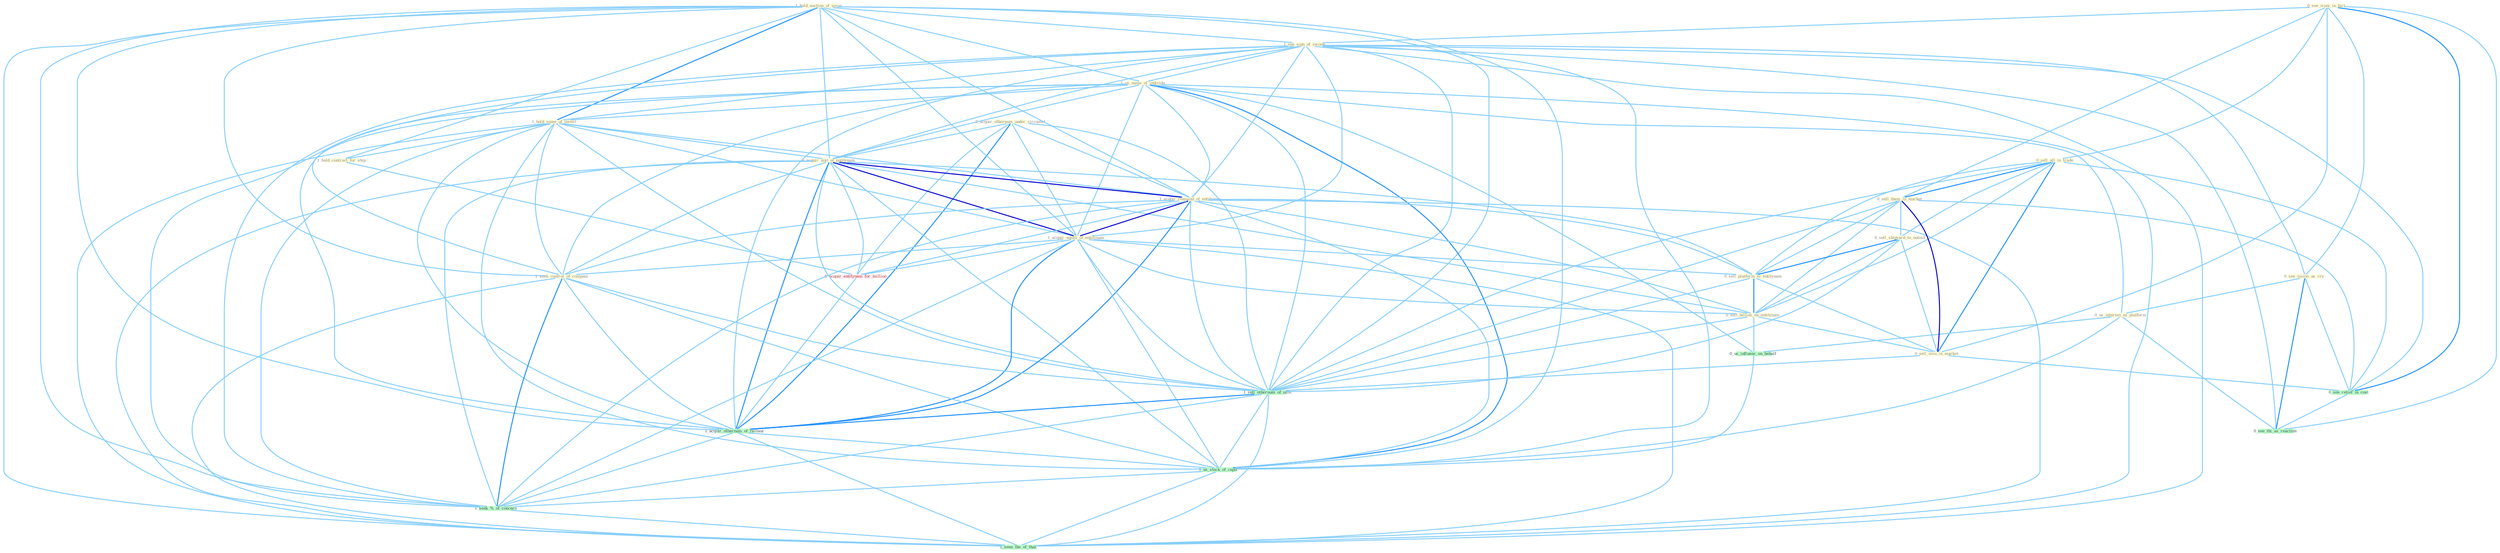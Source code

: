 Graph G{ 
    node
    [shape=polygon,style=filled,width=.5,height=.06,color="#BDFCC9",fixedsize=true,fontsize=4,
    fontcolor="#2f4f4f"];
    {node
    [color="#ffffe0", fontcolor="#8b7d6b"] "0_acquir_othernum_under_circumst " "1_hold_auction_of_secur " "0_see_ironi_in_fact " "1_see_sign_of_swoon " "0_see_vision_as_cry " "0_sell_all_in_trade " "1_us_name_of_individu " "1_hold_some_of_invest " "1_acquir_unit_of_entitynam " "1_acquir_remaind_of_entitynam " "0_us_interest_as_platform " "1_acquir_equiti_of_entitynam " "0_sell_them_in_market " "1_seek_control_of_compani " "0_sell_shipyard_to_outsid " "0_sell_platform_to_entitynam " "0_sell_billion_on_entitynam " "1_hold_contract_for_ship " "0_sell_issu_in_market "}
{node [color="#fff0f5", fontcolor="#b22222"] "0_acquir_entitynam_for_million "}
edge [color="#B0E2FF"];

	"0_acquir_othernum_under_circumst " -- "1_acquir_unit_of_entitynam " [w="1", color="#87cefa" ];
	"0_acquir_othernum_under_circumst " -- "1_acquir_remaind_of_entitynam " [w="1", color="#87cefa" ];
	"0_acquir_othernum_under_circumst " -- "1_acquir_equiti_of_entitynam " [w="1", color="#87cefa" ];
	"0_acquir_othernum_under_circumst " -- "0_acquir_entitynam_for_million " [w="1", color="#87cefa" ];
	"0_acquir_othernum_under_circumst " -- "1_sell_othernum_of_offic " [w="1", color="#87cefa" ];
	"0_acquir_othernum_under_circumst " -- "1_acquir_othernum_of_restaur " [w="2", color="#1e90ff" , len=0.8];
	"1_hold_auction_of_secur " -- "1_see_sign_of_swoon " [w="1", color="#87cefa" ];
	"1_hold_auction_of_secur " -- "1_us_name_of_individu " [w="1", color="#87cefa" ];
	"1_hold_auction_of_secur " -- "1_hold_some_of_invest " [w="2", color="#1e90ff" , len=0.8];
	"1_hold_auction_of_secur " -- "1_acquir_unit_of_entitynam " [w="1", color="#87cefa" ];
	"1_hold_auction_of_secur " -- "1_acquir_remaind_of_entitynam " [w="1", color="#87cefa" ];
	"1_hold_auction_of_secur " -- "1_acquir_equiti_of_entitynam " [w="1", color="#87cefa" ];
	"1_hold_auction_of_secur " -- "1_seek_control_of_compani " [w="1", color="#87cefa" ];
	"1_hold_auction_of_secur " -- "1_hold_contract_for_ship " [w="1", color="#87cefa" ];
	"1_hold_auction_of_secur " -- "1_sell_othernum_of_offic " [w="1", color="#87cefa" ];
	"1_hold_auction_of_secur " -- "1_acquir_othernum_of_restaur " [w="1", color="#87cefa" ];
	"1_hold_auction_of_secur " -- "1_us_stock_of_capit " [w="1", color="#87cefa" ];
	"1_hold_auction_of_secur " -- "1_seek_%_of_concern " [w="1", color="#87cefa" ];
	"1_hold_auction_of_secur " -- "1_seen_the_of_that " [w="1", color="#87cefa" ];
	"0_see_ironi_in_fact " -- "1_see_sign_of_swoon " [w="1", color="#87cefa" ];
	"0_see_ironi_in_fact " -- "0_see_vision_as_cry " [w="1", color="#87cefa" ];
	"0_see_ironi_in_fact " -- "0_sell_all_in_trade " [w="1", color="#87cefa" ];
	"0_see_ironi_in_fact " -- "0_sell_them_in_market " [w="1", color="#87cefa" ];
	"0_see_ironi_in_fact " -- "0_sell_issu_in_market " [w="1", color="#87cefa" ];
	"0_see_ironi_in_fact " -- "0_see_relief_in_cost " [w="2", color="#1e90ff" , len=0.8];
	"0_see_ironi_in_fact " -- "0_see_thi_as_reaction " [w="1", color="#87cefa" ];
	"1_see_sign_of_swoon " -- "0_see_vision_as_cry " [w="1", color="#87cefa" ];
	"1_see_sign_of_swoon " -- "1_us_name_of_individu " [w="1", color="#87cefa" ];
	"1_see_sign_of_swoon " -- "1_hold_some_of_invest " [w="1", color="#87cefa" ];
	"1_see_sign_of_swoon " -- "1_acquir_unit_of_entitynam " [w="1", color="#87cefa" ];
	"1_see_sign_of_swoon " -- "1_acquir_remaind_of_entitynam " [w="1", color="#87cefa" ];
	"1_see_sign_of_swoon " -- "1_acquir_equiti_of_entitynam " [w="1", color="#87cefa" ];
	"1_see_sign_of_swoon " -- "1_seek_control_of_compani " [w="1", color="#87cefa" ];
	"1_see_sign_of_swoon " -- "1_sell_othernum_of_offic " [w="1", color="#87cefa" ];
	"1_see_sign_of_swoon " -- "0_see_relief_in_cost " [w="1", color="#87cefa" ];
	"1_see_sign_of_swoon " -- "0_see_thi_as_reaction " [w="1", color="#87cefa" ];
	"1_see_sign_of_swoon " -- "1_acquir_othernum_of_restaur " [w="1", color="#87cefa" ];
	"1_see_sign_of_swoon " -- "1_us_stock_of_capit " [w="1", color="#87cefa" ];
	"1_see_sign_of_swoon " -- "1_seek_%_of_concern " [w="1", color="#87cefa" ];
	"1_see_sign_of_swoon " -- "1_seen_the_of_that " [w="1", color="#87cefa" ];
	"0_see_vision_as_cry " -- "0_us_interest_as_platform " [w="1", color="#87cefa" ];
	"0_see_vision_as_cry " -- "0_see_relief_in_cost " [w="1", color="#87cefa" ];
	"0_see_vision_as_cry " -- "0_see_thi_as_reaction " [w="2", color="#1e90ff" , len=0.8];
	"0_sell_all_in_trade " -- "0_sell_them_in_market " [w="2", color="#1e90ff" , len=0.8];
	"0_sell_all_in_trade " -- "0_sell_shipyard_to_outsid " [w="1", color="#87cefa" ];
	"0_sell_all_in_trade " -- "0_sell_platform_to_entitynam " [w="1", color="#87cefa" ];
	"0_sell_all_in_trade " -- "0_sell_billion_on_entitynam " [w="1", color="#87cefa" ];
	"0_sell_all_in_trade " -- "0_sell_issu_in_market " [w="2", color="#1e90ff" , len=0.8];
	"0_sell_all_in_trade " -- "1_sell_othernum_of_offic " [w="1", color="#87cefa" ];
	"0_sell_all_in_trade " -- "0_see_relief_in_cost " [w="1", color="#87cefa" ];
	"1_us_name_of_individu " -- "1_hold_some_of_invest " [w="1", color="#87cefa" ];
	"1_us_name_of_individu " -- "1_acquir_unit_of_entitynam " [w="1", color="#87cefa" ];
	"1_us_name_of_individu " -- "1_acquir_remaind_of_entitynam " [w="1", color="#87cefa" ];
	"1_us_name_of_individu " -- "0_us_interest_as_platform " [w="1", color="#87cefa" ];
	"1_us_name_of_individu " -- "1_acquir_equiti_of_entitynam " [w="1", color="#87cefa" ];
	"1_us_name_of_individu " -- "1_seek_control_of_compani " [w="1", color="#87cefa" ];
	"1_us_name_of_individu " -- "1_sell_othernum_of_offic " [w="1", color="#87cefa" ];
	"1_us_name_of_individu " -- "0_us_influenc_on_behalf " [w="1", color="#87cefa" ];
	"1_us_name_of_individu " -- "1_acquir_othernum_of_restaur " [w="1", color="#87cefa" ];
	"1_us_name_of_individu " -- "1_us_stock_of_capit " [w="2", color="#1e90ff" , len=0.8];
	"1_us_name_of_individu " -- "1_seek_%_of_concern " [w="1", color="#87cefa" ];
	"1_us_name_of_individu " -- "1_seen_the_of_that " [w="1", color="#87cefa" ];
	"1_hold_some_of_invest " -- "1_acquir_unit_of_entitynam " [w="1", color="#87cefa" ];
	"1_hold_some_of_invest " -- "1_acquir_remaind_of_entitynam " [w="1", color="#87cefa" ];
	"1_hold_some_of_invest " -- "1_acquir_equiti_of_entitynam " [w="1", color="#87cefa" ];
	"1_hold_some_of_invest " -- "1_seek_control_of_compani " [w="1", color="#87cefa" ];
	"1_hold_some_of_invest " -- "1_hold_contract_for_ship " [w="1", color="#87cefa" ];
	"1_hold_some_of_invest " -- "1_sell_othernum_of_offic " [w="1", color="#87cefa" ];
	"1_hold_some_of_invest " -- "1_acquir_othernum_of_restaur " [w="1", color="#87cefa" ];
	"1_hold_some_of_invest " -- "1_us_stock_of_capit " [w="1", color="#87cefa" ];
	"1_hold_some_of_invest " -- "1_seek_%_of_concern " [w="1", color="#87cefa" ];
	"1_hold_some_of_invest " -- "1_seen_the_of_that " [w="1", color="#87cefa" ];
	"1_acquir_unit_of_entitynam " -- "1_acquir_remaind_of_entitynam " [w="3", color="#0000cd" , len=0.6];
	"1_acquir_unit_of_entitynam " -- "1_acquir_equiti_of_entitynam " [w="3", color="#0000cd" , len=0.6];
	"1_acquir_unit_of_entitynam " -- "1_seek_control_of_compani " [w="1", color="#87cefa" ];
	"1_acquir_unit_of_entitynam " -- "0_sell_platform_to_entitynam " [w="1", color="#87cefa" ];
	"1_acquir_unit_of_entitynam " -- "0_sell_billion_on_entitynam " [w="1", color="#87cefa" ];
	"1_acquir_unit_of_entitynam " -- "0_acquir_entitynam_for_million " [w="1", color="#87cefa" ];
	"1_acquir_unit_of_entitynam " -- "1_sell_othernum_of_offic " [w="1", color="#87cefa" ];
	"1_acquir_unit_of_entitynam " -- "1_acquir_othernum_of_restaur " [w="2", color="#1e90ff" , len=0.8];
	"1_acquir_unit_of_entitynam " -- "1_us_stock_of_capit " [w="1", color="#87cefa" ];
	"1_acquir_unit_of_entitynam " -- "1_seek_%_of_concern " [w="1", color="#87cefa" ];
	"1_acquir_unit_of_entitynam " -- "1_seen_the_of_that " [w="1", color="#87cefa" ];
	"1_acquir_remaind_of_entitynam " -- "1_acquir_equiti_of_entitynam " [w="3", color="#0000cd" , len=0.6];
	"1_acquir_remaind_of_entitynam " -- "1_seek_control_of_compani " [w="1", color="#87cefa" ];
	"1_acquir_remaind_of_entitynam " -- "0_sell_platform_to_entitynam " [w="1", color="#87cefa" ];
	"1_acquir_remaind_of_entitynam " -- "0_sell_billion_on_entitynam " [w="1", color="#87cefa" ];
	"1_acquir_remaind_of_entitynam " -- "0_acquir_entitynam_for_million " [w="1", color="#87cefa" ];
	"1_acquir_remaind_of_entitynam " -- "1_sell_othernum_of_offic " [w="1", color="#87cefa" ];
	"1_acquir_remaind_of_entitynam " -- "1_acquir_othernum_of_restaur " [w="2", color="#1e90ff" , len=0.8];
	"1_acquir_remaind_of_entitynam " -- "1_us_stock_of_capit " [w="1", color="#87cefa" ];
	"1_acquir_remaind_of_entitynam " -- "1_seek_%_of_concern " [w="1", color="#87cefa" ];
	"1_acquir_remaind_of_entitynam " -- "1_seen_the_of_that " [w="1", color="#87cefa" ];
	"0_us_interest_as_platform " -- "0_us_influenc_on_behalf " [w="1", color="#87cefa" ];
	"0_us_interest_as_platform " -- "0_see_thi_as_reaction " [w="1", color="#87cefa" ];
	"0_us_interest_as_platform " -- "1_us_stock_of_capit " [w="1", color="#87cefa" ];
	"1_acquir_equiti_of_entitynam " -- "1_seek_control_of_compani " [w="1", color="#87cefa" ];
	"1_acquir_equiti_of_entitynam " -- "0_sell_platform_to_entitynam " [w="1", color="#87cefa" ];
	"1_acquir_equiti_of_entitynam " -- "0_sell_billion_on_entitynam " [w="1", color="#87cefa" ];
	"1_acquir_equiti_of_entitynam " -- "0_acquir_entitynam_for_million " [w="1", color="#87cefa" ];
	"1_acquir_equiti_of_entitynam " -- "1_sell_othernum_of_offic " [w="1", color="#87cefa" ];
	"1_acquir_equiti_of_entitynam " -- "1_acquir_othernum_of_restaur " [w="2", color="#1e90ff" , len=0.8];
	"1_acquir_equiti_of_entitynam " -- "1_us_stock_of_capit " [w="1", color="#87cefa" ];
	"1_acquir_equiti_of_entitynam " -- "1_seek_%_of_concern " [w="1", color="#87cefa" ];
	"1_acquir_equiti_of_entitynam " -- "1_seen_the_of_that " [w="1", color="#87cefa" ];
	"0_sell_them_in_market " -- "0_sell_shipyard_to_outsid " [w="1", color="#87cefa" ];
	"0_sell_them_in_market " -- "0_sell_platform_to_entitynam " [w="1", color="#87cefa" ];
	"0_sell_them_in_market " -- "0_sell_billion_on_entitynam " [w="1", color="#87cefa" ];
	"0_sell_them_in_market " -- "0_sell_issu_in_market " [w="3", color="#0000cd" , len=0.6];
	"0_sell_them_in_market " -- "1_sell_othernum_of_offic " [w="1", color="#87cefa" ];
	"0_sell_them_in_market " -- "0_see_relief_in_cost " [w="1", color="#87cefa" ];
	"1_seek_control_of_compani " -- "1_sell_othernum_of_offic " [w="1", color="#87cefa" ];
	"1_seek_control_of_compani " -- "1_acquir_othernum_of_restaur " [w="1", color="#87cefa" ];
	"1_seek_control_of_compani " -- "1_us_stock_of_capit " [w="1", color="#87cefa" ];
	"1_seek_control_of_compani " -- "1_seek_%_of_concern " [w="2", color="#1e90ff" , len=0.8];
	"1_seek_control_of_compani " -- "1_seen_the_of_that " [w="1", color="#87cefa" ];
	"0_sell_shipyard_to_outsid " -- "0_sell_platform_to_entitynam " [w="2", color="#1e90ff" , len=0.8];
	"0_sell_shipyard_to_outsid " -- "0_sell_billion_on_entitynam " [w="1", color="#87cefa" ];
	"0_sell_shipyard_to_outsid " -- "0_sell_issu_in_market " [w="1", color="#87cefa" ];
	"0_sell_shipyard_to_outsid " -- "1_sell_othernum_of_offic " [w="1", color="#87cefa" ];
	"0_sell_platform_to_entitynam " -- "0_sell_billion_on_entitynam " [w="2", color="#1e90ff" , len=0.8];
	"0_sell_platform_to_entitynam " -- "0_sell_issu_in_market " [w="1", color="#87cefa" ];
	"0_sell_platform_to_entitynam " -- "1_sell_othernum_of_offic " [w="1", color="#87cefa" ];
	"0_sell_billion_on_entitynam " -- "0_sell_issu_in_market " [w="1", color="#87cefa" ];
	"0_sell_billion_on_entitynam " -- "1_sell_othernum_of_offic " [w="1", color="#87cefa" ];
	"0_sell_billion_on_entitynam " -- "0_us_influenc_on_behalf " [w="1", color="#87cefa" ];
	"1_hold_contract_for_ship " -- "0_acquir_entitynam_for_million " [w="1", color="#87cefa" ];
	"0_sell_issu_in_market " -- "1_sell_othernum_of_offic " [w="1", color="#87cefa" ];
	"0_sell_issu_in_market " -- "0_see_relief_in_cost " [w="1", color="#87cefa" ];
	"0_acquir_entitynam_for_million " -- "1_acquir_othernum_of_restaur " [w="1", color="#87cefa" ];
	"1_sell_othernum_of_offic " -- "1_acquir_othernum_of_restaur " [w="2", color="#1e90ff" , len=0.8];
	"1_sell_othernum_of_offic " -- "1_us_stock_of_capit " [w="1", color="#87cefa" ];
	"1_sell_othernum_of_offic " -- "1_seek_%_of_concern " [w="1", color="#87cefa" ];
	"1_sell_othernum_of_offic " -- "1_seen_the_of_that " [w="1", color="#87cefa" ];
	"0_us_influenc_on_behalf " -- "1_us_stock_of_capit " [w="1", color="#87cefa" ];
	"0_see_relief_in_cost " -- "0_see_thi_as_reaction " [w="1", color="#87cefa" ];
	"1_acquir_othernum_of_restaur " -- "1_us_stock_of_capit " [w="1", color="#87cefa" ];
	"1_acquir_othernum_of_restaur " -- "1_seek_%_of_concern " [w="1", color="#87cefa" ];
	"1_acquir_othernum_of_restaur " -- "1_seen_the_of_that " [w="1", color="#87cefa" ];
	"1_us_stock_of_capit " -- "1_seek_%_of_concern " [w="1", color="#87cefa" ];
	"1_us_stock_of_capit " -- "1_seen_the_of_that " [w="1", color="#87cefa" ];
	"1_seek_%_of_concern " -- "1_seen_the_of_that " [w="1", color="#87cefa" ];
}